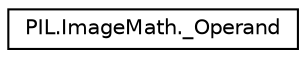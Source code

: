 digraph "Graphical Class Hierarchy"
{
 // LATEX_PDF_SIZE
  edge [fontname="Helvetica",fontsize="10",labelfontname="Helvetica",labelfontsize="10"];
  node [fontname="Helvetica",fontsize="10",shape=record];
  rankdir="LR";
  Node0 [label="PIL.ImageMath._Operand",height=0.2,width=0.4,color="black", fillcolor="white", style="filled",URL="$classPIL_1_1ImageMath_1_1__Operand.html",tooltip=" "];
}

